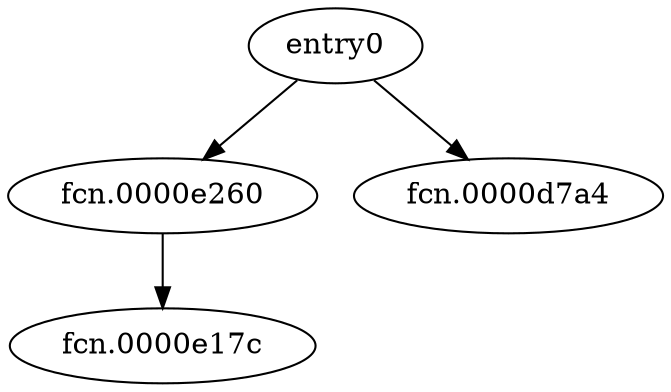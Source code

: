 digraph code {
  "0x0000d6f4" [label="entry0"];
  "0x0000d6f4" -> "0x0000e260";
  "0x0000e260" [label="fcn.0000e260"];
  "0x0000d6f4" -> "0x0000d7a4";
  "0x0000d7a4" [label="fcn.0000d7a4"];
  "0x0000e260" [label="fcn.0000e260"];
  "0x0000e260" -> "0x0000e17c";
  "0x0000e17c" [label="fcn.0000e17c"];
}